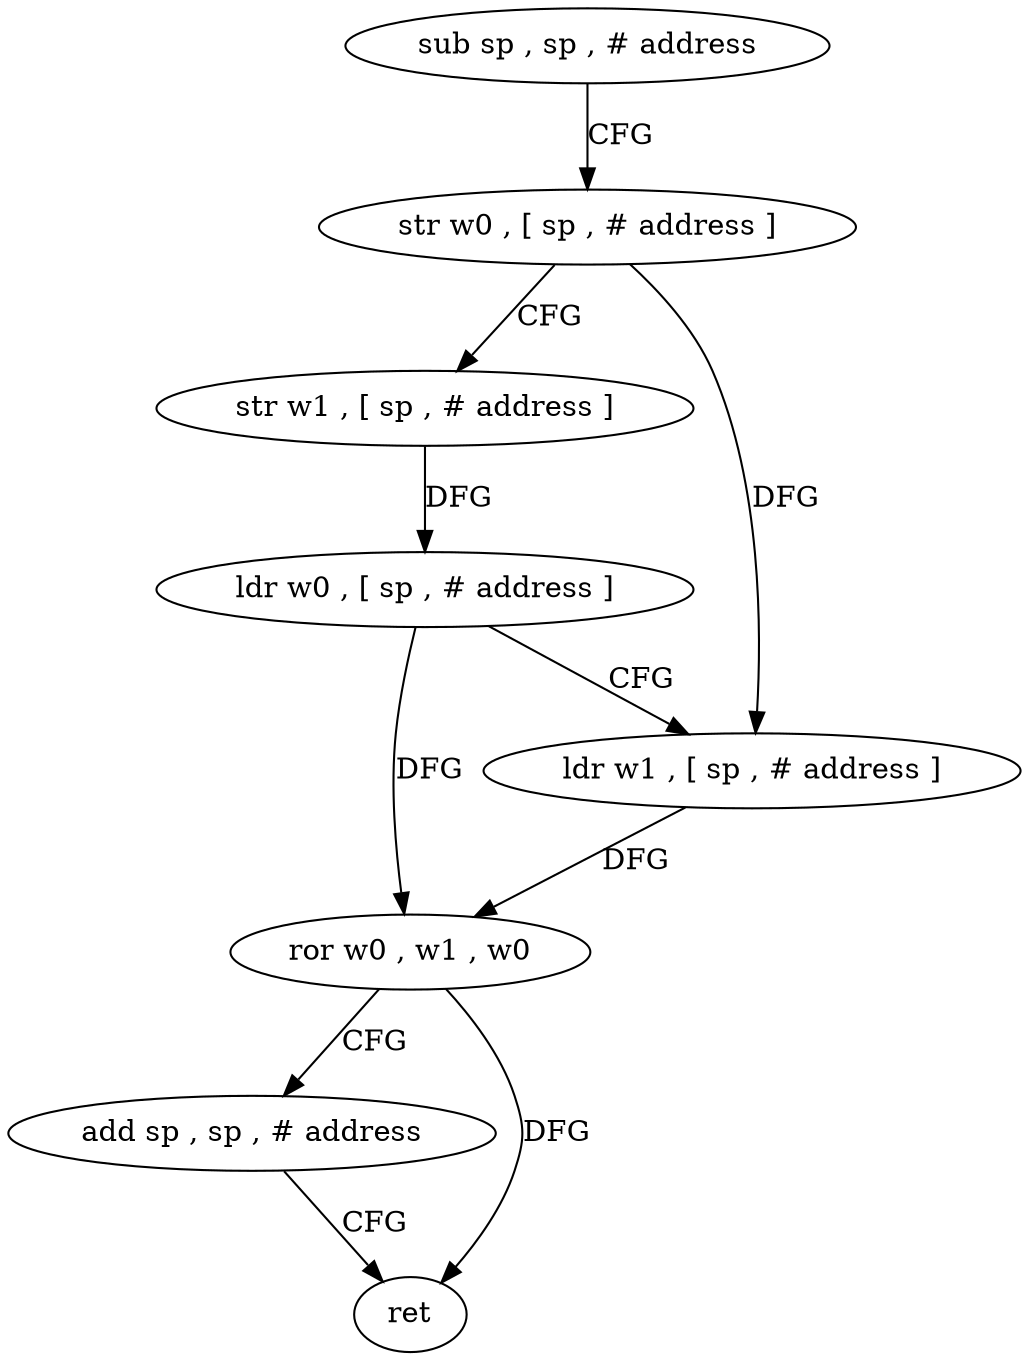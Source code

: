 digraph "func" {
"4520056" [label = "sub sp , sp , # address" ]
"4520060" [label = "str w0 , [ sp , # address ]" ]
"4520064" [label = "str w1 , [ sp , # address ]" ]
"4520068" [label = "ldr w0 , [ sp , # address ]" ]
"4520072" [label = "ldr w1 , [ sp , # address ]" ]
"4520076" [label = "ror w0 , w1 , w0" ]
"4520080" [label = "add sp , sp , # address" ]
"4520084" [label = "ret" ]
"4520056" -> "4520060" [ label = "CFG" ]
"4520060" -> "4520064" [ label = "CFG" ]
"4520060" -> "4520072" [ label = "DFG" ]
"4520064" -> "4520068" [ label = "DFG" ]
"4520068" -> "4520072" [ label = "CFG" ]
"4520068" -> "4520076" [ label = "DFG" ]
"4520072" -> "4520076" [ label = "DFG" ]
"4520076" -> "4520080" [ label = "CFG" ]
"4520076" -> "4520084" [ label = "DFG" ]
"4520080" -> "4520084" [ label = "CFG" ]
}
